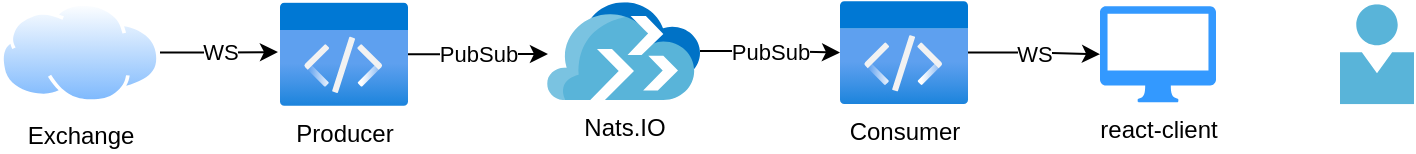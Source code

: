 <mxfile version="17.4.3" type="device"><diagram id="WQi2NFZ0_-gslXEVf5Bh" name="Page-1"><mxGraphModel dx="1422" dy="786" grid="1" gridSize="10" guides="1" tooltips="1" connect="1" arrows="1" fold="1" page="1" pageScale="1" pageWidth="827" pageHeight="1169" math="0" shadow="0"><root><mxCell id="0"/><mxCell id="1" parent="0"/><mxCell id="72WIuvAoEJMwKJuCxjeZ-8" value="WS" style="edgeStyle=orthogonalEdgeStyle;rounded=0;orthogonalLoop=1;jettySize=auto;html=1;exitX=1;exitY=0.5;exitDx=0;exitDy=0;entryX=-0.016;entryY=0.479;entryDx=0;entryDy=0;entryPerimeter=0;" edge="1" parent="1" source="72WIuvAoEJMwKJuCxjeZ-2" target="72WIuvAoEJMwKJuCxjeZ-3"><mxGeometry relative="1" as="geometry"/></mxCell><mxCell id="72WIuvAoEJMwKJuCxjeZ-2" value="Exchange" style="aspect=fixed;perimeter=ellipsePerimeter;html=1;align=center;shadow=0;dashed=0;spacingTop=3;image;image=img/lib/active_directory/internet_cloud.svg;" vertex="1" parent="1"><mxGeometry x="80" y="171.1" width="80" height="50.4" as="geometry"/></mxCell><mxCell id="72WIuvAoEJMwKJuCxjeZ-13" value="PubSub" style="edgeStyle=orthogonalEdgeStyle;rounded=0;orthogonalLoop=1;jettySize=auto;html=1;entryX=0.005;entryY=0.53;entryDx=0;entryDy=0;entryPerimeter=0;" edge="1" parent="1" source="72WIuvAoEJMwKJuCxjeZ-3" target="72WIuvAoEJMwKJuCxjeZ-4"><mxGeometry relative="1" as="geometry"/></mxCell><mxCell id="72WIuvAoEJMwKJuCxjeZ-3" value="Producer" style="aspect=fixed;html=1;points=[];align=center;image;fontSize=12;image=img/lib/azure2/general/Code.svg;" vertex="1" parent="1"><mxGeometry x="220" y="171.1" width="64" height="52" as="geometry"/></mxCell><mxCell id="72WIuvAoEJMwKJuCxjeZ-10" value="PubSub" style="edgeStyle=orthogonalEdgeStyle;rounded=0;orthogonalLoop=1;jettySize=auto;html=1;" edge="1" parent="1" source="72WIuvAoEJMwKJuCxjeZ-4" target="72WIuvAoEJMwKJuCxjeZ-5"><mxGeometry relative="1" as="geometry"/></mxCell><mxCell id="72WIuvAoEJMwKJuCxjeZ-4" value="Nats.IO" style="sketch=0;aspect=fixed;html=1;points=[];align=center;image;fontSize=12;image=img/lib/mscae/Migration_Projects.svg;" vertex="1" parent="1"><mxGeometry x="353.59" y="171.1" width="76.41" height="48.9" as="geometry"/></mxCell><mxCell id="72WIuvAoEJMwKJuCxjeZ-11" value="WS" style="edgeStyle=orthogonalEdgeStyle;rounded=0;orthogonalLoop=1;jettySize=auto;html=1;" edge="1" parent="1" source="72WIuvAoEJMwKJuCxjeZ-5" target="72WIuvAoEJMwKJuCxjeZ-7"><mxGeometry relative="1" as="geometry"/></mxCell><mxCell id="72WIuvAoEJMwKJuCxjeZ-5" value="Consumer" style="aspect=fixed;html=1;points=[];align=center;image;fontSize=12;image=img/lib/azure2/general/Code.svg;" vertex="1" parent="1"><mxGeometry x="500" y="170.3" width="64" height="52" as="geometry"/></mxCell><mxCell id="72WIuvAoEJMwKJuCxjeZ-6" value="" style="sketch=0;aspect=fixed;html=1;points=[];align=center;image;fontSize=12;image=img/lib/mscae/Person.svg;" vertex="1" parent="1"><mxGeometry x="750" y="172.1" width="37" height="50" as="geometry"/></mxCell><mxCell id="72WIuvAoEJMwKJuCxjeZ-7" value="react-client" style="sketch=0;pointerEvents=1;shadow=0;dashed=0;html=1;strokeColor=none;fillColor=#3399FF;labelPosition=center;verticalLabelPosition=bottom;verticalAlign=top;outlineConnect=0;align=center;shape=mxgraph.office.devices.mac_client;" vertex="1" parent="1"><mxGeometry x="630" y="173.1" width="58" height="48" as="geometry"/></mxCell></root></mxGraphModel></diagram></mxfile>